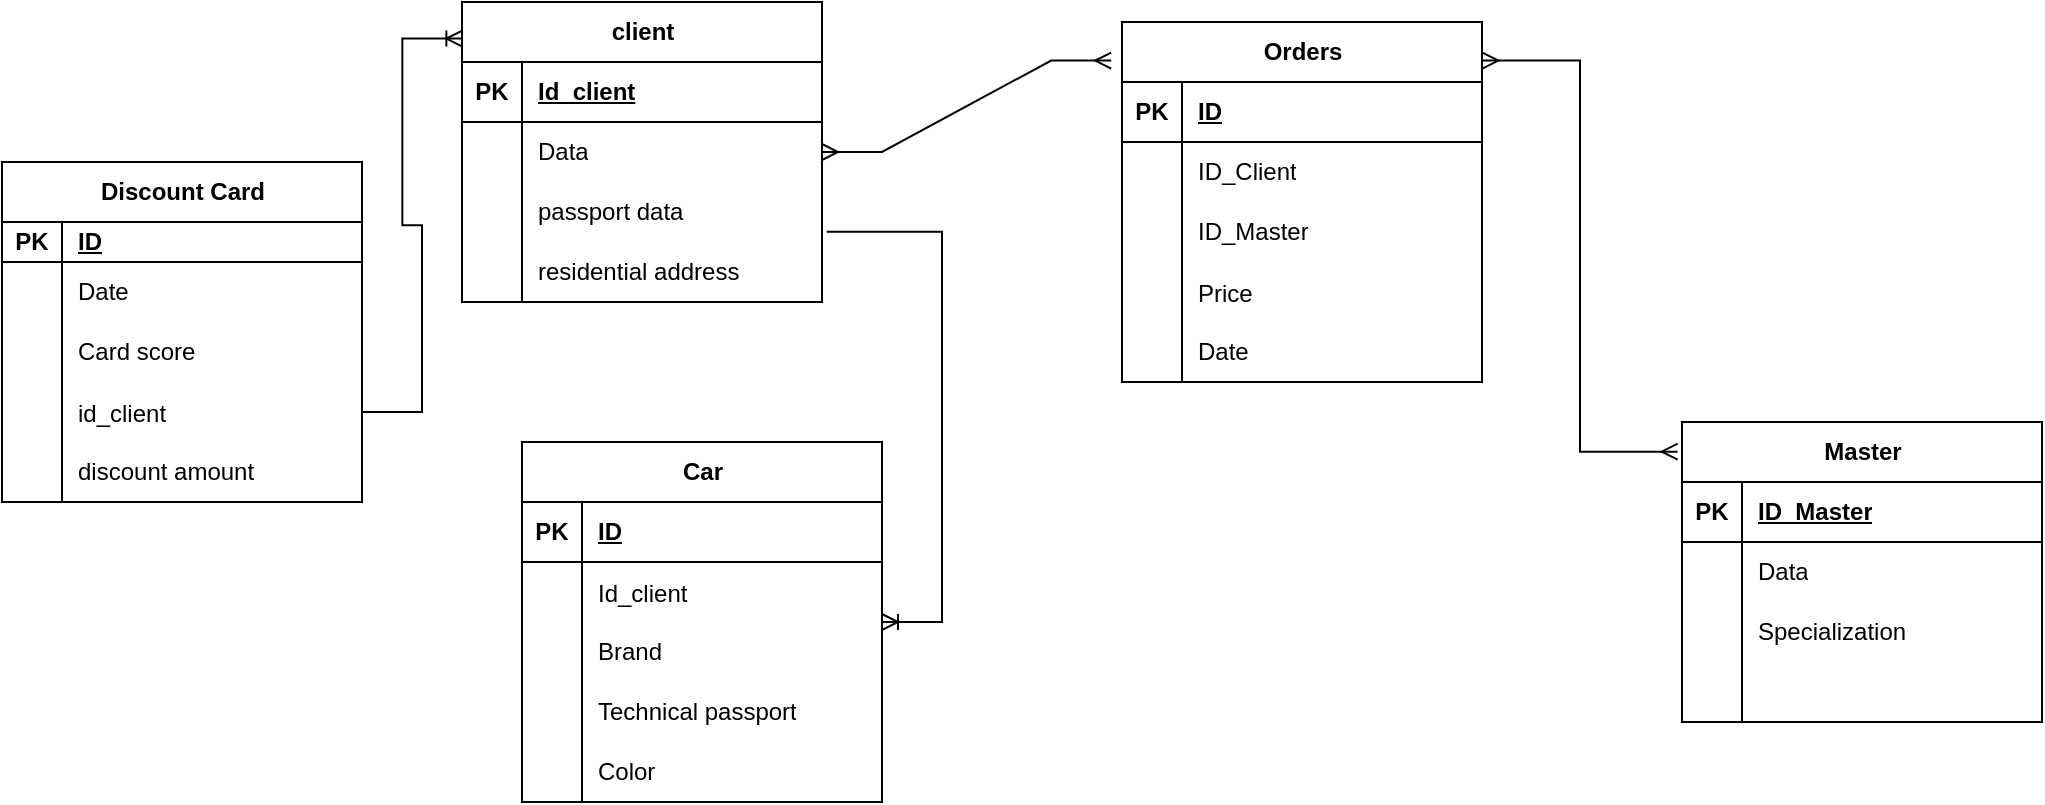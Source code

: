 <mxfile version="21.7.5" type="github">
  <diagram id="C5RBs43oDa-KdzZeNtuy" name="Page-1">
    <mxGraphModel dx="2015" dy="551" grid="1" gridSize="10" guides="1" tooltips="1" connect="1" arrows="1" fold="1" page="1" pageScale="1" pageWidth="827" pageHeight="1169" math="0" shadow="0">
      <root>
        <mxCell id="WIyWlLk6GJQsqaUBKTNV-0" />
        <mxCell id="WIyWlLk6GJQsqaUBKTNV-1" parent="WIyWlLk6GJQsqaUBKTNV-0" />
        <mxCell id="Z-DoUQUSaYH_bPzFhs2x-3" value="" style="shape=tableRow;horizontal=0;startSize=0;swimlaneHead=0;swimlaneBody=0;fillColor=none;collapsible=0;dropTarget=0;points=[[0,0.5],[1,0.5]];portConstraint=eastwest;top=0;left=0;right=0;bottom=0;" vertex="1" parent="WIyWlLk6GJQsqaUBKTNV-1">
          <mxGeometry x="20" y="70" width="180" height="40" as="geometry" />
        </mxCell>
        <mxCell id="Z-DoUQUSaYH_bPzFhs2x-12" value="Car" style="shape=table;startSize=30;container=1;collapsible=1;childLayout=tableLayout;fixedRows=1;rowLines=0;fontStyle=1;align=center;resizeLast=1;html=1;" vertex="1" parent="WIyWlLk6GJQsqaUBKTNV-1">
          <mxGeometry x="40" y="250" width="180" height="180" as="geometry" />
        </mxCell>
        <mxCell id="Z-DoUQUSaYH_bPzFhs2x-13" value="" style="shape=tableRow;horizontal=0;startSize=0;swimlaneHead=0;swimlaneBody=0;fillColor=none;collapsible=0;dropTarget=0;points=[[0,0.5],[1,0.5]];portConstraint=eastwest;top=0;left=0;right=0;bottom=1;" vertex="1" parent="Z-DoUQUSaYH_bPzFhs2x-12">
          <mxGeometry y="30" width="180" height="30" as="geometry" />
        </mxCell>
        <mxCell id="Z-DoUQUSaYH_bPzFhs2x-14" value="PK" style="shape=partialRectangle;connectable=0;fillColor=none;top=0;left=0;bottom=0;right=0;fontStyle=1;overflow=hidden;whiteSpace=wrap;html=1;" vertex="1" parent="Z-DoUQUSaYH_bPzFhs2x-13">
          <mxGeometry width="30" height="30" as="geometry">
            <mxRectangle width="30" height="30" as="alternateBounds" />
          </mxGeometry>
        </mxCell>
        <mxCell id="Z-DoUQUSaYH_bPzFhs2x-15" value="ID" style="shape=partialRectangle;connectable=0;fillColor=none;top=0;left=0;bottom=0;right=0;align=left;spacingLeft=6;fontStyle=5;overflow=hidden;whiteSpace=wrap;html=1;" vertex="1" parent="Z-DoUQUSaYH_bPzFhs2x-13">
          <mxGeometry x="30" width="150" height="30" as="geometry">
            <mxRectangle width="150" height="30" as="alternateBounds" />
          </mxGeometry>
        </mxCell>
        <mxCell id="Z-DoUQUSaYH_bPzFhs2x-154" value="" style="shape=tableRow;horizontal=0;startSize=0;swimlaneHead=0;swimlaneBody=0;fillColor=none;collapsible=0;dropTarget=0;points=[[0,0.5],[1,0.5]];portConstraint=eastwest;top=0;left=0;right=0;bottom=0;" vertex="1" parent="Z-DoUQUSaYH_bPzFhs2x-12">
          <mxGeometry y="60" width="180" height="30" as="geometry" />
        </mxCell>
        <mxCell id="Z-DoUQUSaYH_bPzFhs2x-155" value="" style="shape=partialRectangle;connectable=0;fillColor=none;top=0;left=0;bottom=0;right=0;editable=1;overflow=hidden;" vertex="1" parent="Z-DoUQUSaYH_bPzFhs2x-154">
          <mxGeometry width="30" height="30" as="geometry">
            <mxRectangle width="30" height="30" as="alternateBounds" />
          </mxGeometry>
        </mxCell>
        <mxCell id="Z-DoUQUSaYH_bPzFhs2x-156" value="Id_client" style="shape=partialRectangle;connectable=0;fillColor=none;top=0;left=0;bottom=0;right=0;align=left;spacingLeft=6;overflow=hidden;" vertex="1" parent="Z-DoUQUSaYH_bPzFhs2x-154">
          <mxGeometry x="30" width="150" height="30" as="geometry">
            <mxRectangle width="150" height="30" as="alternateBounds" />
          </mxGeometry>
        </mxCell>
        <mxCell id="Z-DoUQUSaYH_bPzFhs2x-16" value="" style="shape=tableRow;horizontal=0;startSize=0;swimlaneHead=0;swimlaneBody=0;fillColor=none;collapsible=0;dropTarget=0;points=[[0,0.5],[1,0.5]];portConstraint=eastwest;top=0;left=0;right=0;bottom=0;" vertex="1" parent="Z-DoUQUSaYH_bPzFhs2x-12">
          <mxGeometry y="90" width="180" height="30" as="geometry" />
        </mxCell>
        <mxCell id="Z-DoUQUSaYH_bPzFhs2x-17" value="" style="shape=partialRectangle;connectable=0;fillColor=none;top=0;left=0;bottom=0;right=0;editable=1;overflow=hidden;whiteSpace=wrap;html=1;" vertex="1" parent="Z-DoUQUSaYH_bPzFhs2x-16">
          <mxGeometry width="30" height="30" as="geometry">
            <mxRectangle width="30" height="30" as="alternateBounds" />
          </mxGeometry>
        </mxCell>
        <mxCell id="Z-DoUQUSaYH_bPzFhs2x-18" value="Brand" style="shape=partialRectangle;connectable=0;fillColor=none;top=0;left=0;bottom=0;right=0;align=left;spacingLeft=6;overflow=hidden;whiteSpace=wrap;html=1;" vertex="1" parent="Z-DoUQUSaYH_bPzFhs2x-16">
          <mxGeometry x="30" width="150" height="30" as="geometry">
            <mxRectangle width="150" height="30" as="alternateBounds" />
          </mxGeometry>
        </mxCell>
        <mxCell id="Z-DoUQUSaYH_bPzFhs2x-19" value="" style="shape=tableRow;horizontal=0;startSize=0;swimlaneHead=0;swimlaneBody=0;fillColor=none;collapsible=0;dropTarget=0;points=[[0,0.5],[1,0.5]];portConstraint=eastwest;top=0;left=0;right=0;bottom=0;" vertex="1" parent="Z-DoUQUSaYH_bPzFhs2x-12">
          <mxGeometry y="120" width="180" height="30" as="geometry" />
        </mxCell>
        <mxCell id="Z-DoUQUSaYH_bPzFhs2x-20" value="" style="shape=partialRectangle;connectable=0;fillColor=none;top=0;left=0;bottom=0;right=0;editable=1;overflow=hidden;whiteSpace=wrap;html=1;" vertex="1" parent="Z-DoUQUSaYH_bPzFhs2x-19">
          <mxGeometry width="30" height="30" as="geometry">
            <mxRectangle width="30" height="30" as="alternateBounds" />
          </mxGeometry>
        </mxCell>
        <mxCell id="Z-DoUQUSaYH_bPzFhs2x-21" value="Technical passport" style="shape=partialRectangle;connectable=0;fillColor=none;top=0;left=0;bottom=0;right=0;align=left;spacingLeft=6;overflow=hidden;whiteSpace=wrap;html=1;" vertex="1" parent="Z-DoUQUSaYH_bPzFhs2x-19">
          <mxGeometry x="30" width="150" height="30" as="geometry">
            <mxRectangle width="150" height="30" as="alternateBounds" />
          </mxGeometry>
        </mxCell>
        <mxCell id="Z-DoUQUSaYH_bPzFhs2x-22" value="" style="shape=tableRow;horizontal=0;startSize=0;swimlaneHead=0;swimlaneBody=0;fillColor=none;collapsible=0;dropTarget=0;points=[[0,0.5],[1,0.5]];portConstraint=eastwest;top=0;left=0;right=0;bottom=0;" vertex="1" parent="Z-DoUQUSaYH_bPzFhs2x-12">
          <mxGeometry y="150" width="180" height="30" as="geometry" />
        </mxCell>
        <mxCell id="Z-DoUQUSaYH_bPzFhs2x-23" value="" style="shape=partialRectangle;connectable=0;fillColor=none;top=0;left=0;bottom=0;right=0;editable=1;overflow=hidden;whiteSpace=wrap;html=1;" vertex="1" parent="Z-DoUQUSaYH_bPzFhs2x-22">
          <mxGeometry width="30" height="30" as="geometry">
            <mxRectangle width="30" height="30" as="alternateBounds" />
          </mxGeometry>
        </mxCell>
        <mxCell id="Z-DoUQUSaYH_bPzFhs2x-24" value="Color" style="shape=partialRectangle;connectable=0;fillColor=none;top=0;left=0;bottom=0;right=0;align=left;spacingLeft=6;overflow=hidden;whiteSpace=wrap;html=1;" vertex="1" parent="Z-DoUQUSaYH_bPzFhs2x-22">
          <mxGeometry x="30" width="150" height="30" as="geometry">
            <mxRectangle width="150" height="30" as="alternateBounds" />
          </mxGeometry>
        </mxCell>
        <mxCell id="Z-DoUQUSaYH_bPzFhs2x-79" value="Orders" style="shape=table;startSize=30;container=1;collapsible=1;childLayout=tableLayout;fixedRows=1;rowLines=0;fontStyle=1;align=center;resizeLast=1;html=1;" vertex="1" parent="WIyWlLk6GJQsqaUBKTNV-1">
          <mxGeometry x="340" y="40" width="180" height="180" as="geometry" />
        </mxCell>
        <mxCell id="Z-DoUQUSaYH_bPzFhs2x-80" value="" style="shape=tableRow;horizontal=0;startSize=0;swimlaneHead=0;swimlaneBody=0;fillColor=none;collapsible=0;dropTarget=0;points=[[0,0.5],[1,0.5]];portConstraint=eastwest;top=0;left=0;right=0;bottom=1;" vertex="1" parent="Z-DoUQUSaYH_bPzFhs2x-79">
          <mxGeometry y="30" width="180" height="30" as="geometry" />
        </mxCell>
        <mxCell id="Z-DoUQUSaYH_bPzFhs2x-81" value="PK" style="shape=partialRectangle;connectable=0;fillColor=none;top=0;left=0;bottom=0;right=0;fontStyle=1;overflow=hidden;whiteSpace=wrap;html=1;" vertex="1" parent="Z-DoUQUSaYH_bPzFhs2x-80">
          <mxGeometry width="30" height="30" as="geometry">
            <mxRectangle width="30" height="30" as="alternateBounds" />
          </mxGeometry>
        </mxCell>
        <mxCell id="Z-DoUQUSaYH_bPzFhs2x-82" value="ID" style="shape=partialRectangle;connectable=0;fillColor=none;top=0;left=0;bottom=0;right=0;align=left;spacingLeft=6;fontStyle=5;overflow=hidden;whiteSpace=wrap;html=1;" vertex="1" parent="Z-DoUQUSaYH_bPzFhs2x-80">
          <mxGeometry x="30" width="150" height="30" as="geometry">
            <mxRectangle width="150" height="30" as="alternateBounds" />
          </mxGeometry>
        </mxCell>
        <mxCell id="Z-DoUQUSaYH_bPzFhs2x-83" value="" style="shape=tableRow;horizontal=0;startSize=0;swimlaneHead=0;swimlaneBody=0;fillColor=none;collapsible=0;dropTarget=0;points=[[0,0.5],[1,0.5]];portConstraint=eastwest;top=0;left=0;right=0;bottom=0;" vertex="1" parent="Z-DoUQUSaYH_bPzFhs2x-79">
          <mxGeometry y="60" width="180" height="30" as="geometry" />
        </mxCell>
        <mxCell id="Z-DoUQUSaYH_bPzFhs2x-84" value="" style="shape=partialRectangle;connectable=0;fillColor=none;top=0;left=0;bottom=0;right=0;editable=1;overflow=hidden;whiteSpace=wrap;html=1;" vertex="1" parent="Z-DoUQUSaYH_bPzFhs2x-83">
          <mxGeometry width="30" height="30" as="geometry">
            <mxRectangle width="30" height="30" as="alternateBounds" />
          </mxGeometry>
        </mxCell>
        <mxCell id="Z-DoUQUSaYH_bPzFhs2x-85" value="ID_Client" style="shape=partialRectangle;connectable=0;fillColor=none;top=0;left=0;bottom=0;right=0;align=left;spacingLeft=6;overflow=hidden;whiteSpace=wrap;html=1;" vertex="1" parent="Z-DoUQUSaYH_bPzFhs2x-83">
          <mxGeometry x="30" width="150" height="30" as="geometry">
            <mxRectangle width="150" height="30" as="alternateBounds" />
          </mxGeometry>
        </mxCell>
        <mxCell id="Z-DoUQUSaYH_bPzFhs2x-86" value="" style="shape=tableRow;horizontal=0;startSize=0;swimlaneHead=0;swimlaneBody=0;fillColor=none;collapsible=0;dropTarget=0;points=[[0,0.5],[1,0.5]];portConstraint=eastwest;top=0;left=0;right=0;bottom=0;" vertex="1" parent="Z-DoUQUSaYH_bPzFhs2x-79">
          <mxGeometry y="90" width="180" height="30" as="geometry" />
        </mxCell>
        <mxCell id="Z-DoUQUSaYH_bPzFhs2x-87" value="" style="shape=partialRectangle;connectable=0;fillColor=none;top=0;left=0;bottom=0;right=0;editable=1;overflow=hidden;whiteSpace=wrap;html=1;" vertex="1" parent="Z-DoUQUSaYH_bPzFhs2x-86">
          <mxGeometry width="30" height="30" as="geometry">
            <mxRectangle width="30" height="30" as="alternateBounds" />
          </mxGeometry>
        </mxCell>
        <mxCell id="Z-DoUQUSaYH_bPzFhs2x-88" value="ID_Master" style="shape=partialRectangle;connectable=0;fillColor=none;top=0;left=0;bottom=0;right=0;align=left;spacingLeft=6;overflow=hidden;whiteSpace=wrap;html=1;" vertex="1" parent="Z-DoUQUSaYH_bPzFhs2x-86">
          <mxGeometry x="30" width="150" height="30" as="geometry">
            <mxRectangle width="150" height="30" as="alternateBounds" />
          </mxGeometry>
        </mxCell>
        <mxCell id="Z-DoUQUSaYH_bPzFhs2x-157" value="" style="shape=tableRow;horizontal=0;startSize=0;swimlaneHead=0;swimlaneBody=0;fillColor=none;collapsible=0;dropTarget=0;points=[[0,0.5],[1,0.5]];portConstraint=eastwest;top=0;left=0;right=0;bottom=0;" vertex="1" parent="Z-DoUQUSaYH_bPzFhs2x-79">
          <mxGeometry y="120" width="180" height="30" as="geometry" />
        </mxCell>
        <mxCell id="Z-DoUQUSaYH_bPzFhs2x-158" value="" style="shape=partialRectangle;connectable=0;fillColor=none;top=0;left=0;bottom=0;right=0;editable=1;overflow=hidden;" vertex="1" parent="Z-DoUQUSaYH_bPzFhs2x-157">
          <mxGeometry width="30" height="30" as="geometry">
            <mxRectangle width="30" height="30" as="alternateBounds" />
          </mxGeometry>
        </mxCell>
        <mxCell id="Z-DoUQUSaYH_bPzFhs2x-159" value="Price" style="shape=partialRectangle;connectable=0;fillColor=none;top=0;left=0;bottom=0;right=0;align=left;spacingLeft=6;overflow=hidden;" vertex="1" parent="Z-DoUQUSaYH_bPzFhs2x-157">
          <mxGeometry x="30" width="150" height="30" as="geometry">
            <mxRectangle width="150" height="30" as="alternateBounds" />
          </mxGeometry>
        </mxCell>
        <mxCell id="Z-DoUQUSaYH_bPzFhs2x-89" value="" style="shape=tableRow;horizontal=0;startSize=0;swimlaneHead=0;swimlaneBody=0;fillColor=none;collapsible=0;dropTarget=0;points=[[0,0.5],[1,0.5]];portConstraint=eastwest;top=0;left=0;right=0;bottom=0;" vertex="1" parent="Z-DoUQUSaYH_bPzFhs2x-79">
          <mxGeometry y="150" width="180" height="30" as="geometry" />
        </mxCell>
        <mxCell id="Z-DoUQUSaYH_bPzFhs2x-90" value="" style="shape=partialRectangle;connectable=0;fillColor=none;top=0;left=0;bottom=0;right=0;editable=1;overflow=hidden;whiteSpace=wrap;html=1;" vertex="1" parent="Z-DoUQUSaYH_bPzFhs2x-89">
          <mxGeometry width="30" height="30" as="geometry">
            <mxRectangle width="30" height="30" as="alternateBounds" />
          </mxGeometry>
        </mxCell>
        <mxCell id="Z-DoUQUSaYH_bPzFhs2x-91" value="Date" style="shape=partialRectangle;connectable=0;fillColor=none;top=0;left=0;bottom=0;right=0;align=left;spacingLeft=6;overflow=hidden;whiteSpace=wrap;html=1;" vertex="1" parent="Z-DoUQUSaYH_bPzFhs2x-89">
          <mxGeometry x="30" width="150" height="30" as="geometry">
            <mxRectangle width="150" height="30" as="alternateBounds" />
          </mxGeometry>
        </mxCell>
        <mxCell id="Z-DoUQUSaYH_bPzFhs2x-105" value="client" style="shape=table;startSize=30;container=1;collapsible=1;childLayout=tableLayout;fixedRows=1;rowLines=0;fontStyle=1;align=center;resizeLast=1;html=1;" vertex="1" parent="WIyWlLk6GJQsqaUBKTNV-1">
          <mxGeometry x="10" y="30" width="180" height="150" as="geometry" />
        </mxCell>
        <mxCell id="Z-DoUQUSaYH_bPzFhs2x-106" value="" style="shape=tableRow;horizontal=0;startSize=0;swimlaneHead=0;swimlaneBody=0;fillColor=none;collapsible=0;dropTarget=0;points=[[0,0.5],[1,0.5]];portConstraint=eastwest;top=0;left=0;right=0;bottom=1;" vertex="1" parent="Z-DoUQUSaYH_bPzFhs2x-105">
          <mxGeometry y="30" width="180" height="30" as="geometry" />
        </mxCell>
        <mxCell id="Z-DoUQUSaYH_bPzFhs2x-107" value="PK" style="shape=partialRectangle;connectable=0;fillColor=none;top=0;left=0;bottom=0;right=0;fontStyle=1;overflow=hidden;whiteSpace=wrap;html=1;" vertex="1" parent="Z-DoUQUSaYH_bPzFhs2x-106">
          <mxGeometry width="30" height="30" as="geometry">
            <mxRectangle width="30" height="30" as="alternateBounds" />
          </mxGeometry>
        </mxCell>
        <mxCell id="Z-DoUQUSaYH_bPzFhs2x-108" value="Id_client" style="shape=partialRectangle;connectable=0;fillColor=none;top=0;left=0;bottom=0;right=0;align=left;spacingLeft=6;fontStyle=5;overflow=hidden;whiteSpace=wrap;html=1;" vertex="1" parent="Z-DoUQUSaYH_bPzFhs2x-106">
          <mxGeometry x="30" width="150" height="30" as="geometry">
            <mxRectangle width="150" height="30" as="alternateBounds" />
          </mxGeometry>
        </mxCell>
        <mxCell id="Z-DoUQUSaYH_bPzFhs2x-109" value="" style="shape=tableRow;horizontal=0;startSize=0;swimlaneHead=0;swimlaneBody=0;fillColor=none;collapsible=0;dropTarget=0;points=[[0,0.5],[1,0.5]];portConstraint=eastwest;top=0;left=0;right=0;bottom=0;" vertex="1" parent="Z-DoUQUSaYH_bPzFhs2x-105">
          <mxGeometry y="60" width="180" height="30" as="geometry" />
        </mxCell>
        <mxCell id="Z-DoUQUSaYH_bPzFhs2x-110" value="" style="shape=partialRectangle;connectable=0;fillColor=none;top=0;left=0;bottom=0;right=0;editable=1;overflow=hidden;whiteSpace=wrap;html=1;" vertex="1" parent="Z-DoUQUSaYH_bPzFhs2x-109">
          <mxGeometry width="30" height="30" as="geometry">
            <mxRectangle width="30" height="30" as="alternateBounds" />
          </mxGeometry>
        </mxCell>
        <mxCell id="Z-DoUQUSaYH_bPzFhs2x-111" value="Data" style="shape=partialRectangle;connectable=0;fillColor=none;top=0;left=0;bottom=0;right=0;align=left;spacingLeft=6;overflow=hidden;whiteSpace=wrap;html=1;" vertex="1" parent="Z-DoUQUSaYH_bPzFhs2x-109">
          <mxGeometry x="30" width="150" height="30" as="geometry">
            <mxRectangle width="150" height="30" as="alternateBounds" />
          </mxGeometry>
        </mxCell>
        <mxCell id="Z-DoUQUSaYH_bPzFhs2x-112" value="" style="shape=tableRow;horizontal=0;startSize=0;swimlaneHead=0;swimlaneBody=0;fillColor=none;collapsible=0;dropTarget=0;points=[[0,0.5],[1,0.5]];portConstraint=eastwest;top=0;left=0;right=0;bottom=0;" vertex="1" parent="Z-DoUQUSaYH_bPzFhs2x-105">
          <mxGeometry y="90" width="180" height="30" as="geometry" />
        </mxCell>
        <mxCell id="Z-DoUQUSaYH_bPzFhs2x-113" value="" style="shape=partialRectangle;connectable=0;fillColor=none;top=0;left=0;bottom=0;right=0;editable=1;overflow=hidden;whiteSpace=wrap;html=1;" vertex="1" parent="Z-DoUQUSaYH_bPzFhs2x-112">
          <mxGeometry width="30" height="30" as="geometry">
            <mxRectangle width="30" height="30" as="alternateBounds" />
          </mxGeometry>
        </mxCell>
        <mxCell id="Z-DoUQUSaYH_bPzFhs2x-114" value="passport data" style="shape=partialRectangle;connectable=0;fillColor=none;top=0;left=0;bottom=0;right=0;align=left;spacingLeft=6;overflow=hidden;whiteSpace=wrap;html=1;" vertex="1" parent="Z-DoUQUSaYH_bPzFhs2x-112">
          <mxGeometry x="30" width="150" height="30" as="geometry">
            <mxRectangle width="150" height="30" as="alternateBounds" />
          </mxGeometry>
        </mxCell>
        <mxCell id="Z-DoUQUSaYH_bPzFhs2x-115" value="" style="shape=tableRow;horizontal=0;startSize=0;swimlaneHead=0;swimlaneBody=0;fillColor=none;collapsible=0;dropTarget=0;points=[[0,0.5],[1,0.5]];portConstraint=eastwest;top=0;left=0;right=0;bottom=0;" vertex="1" parent="Z-DoUQUSaYH_bPzFhs2x-105">
          <mxGeometry y="120" width="180" height="30" as="geometry" />
        </mxCell>
        <mxCell id="Z-DoUQUSaYH_bPzFhs2x-116" value="" style="shape=partialRectangle;connectable=0;fillColor=none;top=0;left=0;bottom=0;right=0;editable=1;overflow=hidden;whiteSpace=wrap;html=1;" vertex="1" parent="Z-DoUQUSaYH_bPzFhs2x-115">
          <mxGeometry width="30" height="30" as="geometry">
            <mxRectangle width="30" height="30" as="alternateBounds" />
          </mxGeometry>
        </mxCell>
        <mxCell id="Z-DoUQUSaYH_bPzFhs2x-117" value="residential address" style="shape=partialRectangle;connectable=0;fillColor=none;top=0;left=0;bottom=0;right=0;align=left;spacingLeft=6;overflow=hidden;whiteSpace=wrap;html=1;" vertex="1" parent="Z-DoUQUSaYH_bPzFhs2x-115">
          <mxGeometry x="30" width="150" height="30" as="geometry">
            <mxRectangle width="150" height="30" as="alternateBounds" />
          </mxGeometry>
        </mxCell>
        <mxCell id="Z-DoUQUSaYH_bPzFhs2x-118" value="Discount Card" style="shape=table;startSize=30;container=1;collapsible=1;childLayout=tableLayout;fixedRows=1;rowLines=0;fontStyle=1;align=center;resizeLast=1;html=1;" vertex="1" parent="WIyWlLk6GJQsqaUBKTNV-1">
          <mxGeometry x="-220" y="110" width="180" height="170" as="geometry" />
        </mxCell>
        <mxCell id="Z-DoUQUSaYH_bPzFhs2x-119" value="" style="shape=tableRow;horizontal=0;startSize=0;swimlaneHead=0;swimlaneBody=0;fillColor=none;collapsible=0;dropTarget=0;points=[[0,0.5],[1,0.5]];portConstraint=eastwest;top=0;left=0;right=0;bottom=1;" vertex="1" parent="Z-DoUQUSaYH_bPzFhs2x-118">
          <mxGeometry y="30" width="180" height="20" as="geometry" />
        </mxCell>
        <mxCell id="Z-DoUQUSaYH_bPzFhs2x-120" value="PK" style="shape=partialRectangle;connectable=0;fillColor=none;top=0;left=0;bottom=0;right=0;fontStyle=1;overflow=hidden;whiteSpace=wrap;html=1;" vertex="1" parent="Z-DoUQUSaYH_bPzFhs2x-119">
          <mxGeometry width="30" height="20" as="geometry">
            <mxRectangle width="30" height="20" as="alternateBounds" />
          </mxGeometry>
        </mxCell>
        <mxCell id="Z-DoUQUSaYH_bPzFhs2x-121" value="ID" style="shape=partialRectangle;connectable=0;fillColor=none;top=0;left=0;bottom=0;right=0;align=left;spacingLeft=6;fontStyle=5;overflow=hidden;whiteSpace=wrap;html=1;" vertex="1" parent="Z-DoUQUSaYH_bPzFhs2x-119">
          <mxGeometry x="30" width="150" height="20" as="geometry">
            <mxRectangle width="150" height="20" as="alternateBounds" />
          </mxGeometry>
        </mxCell>
        <mxCell id="Z-DoUQUSaYH_bPzFhs2x-122" value="" style="shape=tableRow;horizontal=0;startSize=0;swimlaneHead=0;swimlaneBody=0;fillColor=none;collapsible=0;dropTarget=0;points=[[0,0.5],[1,0.5]];portConstraint=eastwest;top=0;left=0;right=0;bottom=0;" vertex="1" parent="Z-DoUQUSaYH_bPzFhs2x-118">
          <mxGeometry y="50" width="180" height="30" as="geometry" />
        </mxCell>
        <mxCell id="Z-DoUQUSaYH_bPzFhs2x-123" value="" style="shape=partialRectangle;connectable=0;fillColor=none;top=0;left=0;bottom=0;right=0;editable=1;overflow=hidden;whiteSpace=wrap;html=1;" vertex="1" parent="Z-DoUQUSaYH_bPzFhs2x-122">
          <mxGeometry width="30" height="30" as="geometry">
            <mxRectangle width="30" height="30" as="alternateBounds" />
          </mxGeometry>
        </mxCell>
        <mxCell id="Z-DoUQUSaYH_bPzFhs2x-124" value="Date" style="shape=partialRectangle;connectable=0;fillColor=none;top=0;left=0;bottom=0;right=0;align=left;spacingLeft=6;overflow=hidden;whiteSpace=wrap;html=1;" vertex="1" parent="Z-DoUQUSaYH_bPzFhs2x-122">
          <mxGeometry x="30" width="150" height="30" as="geometry">
            <mxRectangle width="150" height="30" as="alternateBounds" />
          </mxGeometry>
        </mxCell>
        <mxCell id="Z-DoUQUSaYH_bPzFhs2x-125" value="" style="shape=tableRow;horizontal=0;startSize=0;swimlaneHead=0;swimlaneBody=0;fillColor=none;collapsible=0;dropTarget=0;points=[[0,0.5],[1,0.5]];portConstraint=eastwest;top=0;left=0;right=0;bottom=0;" vertex="1" parent="Z-DoUQUSaYH_bPzFhs2x-118">
          <mxGeometry y="80" width="180" height="30" as="geometry" />
        </mxCell>
        <mxCell id="Z-DoUQUSaYH_bPzFhs2x-126" value="" style="shape=partialRectangle;connectable=0;fillColor=none;top=0;left=0;bottom=0;right=0;editable=1;overflow=hidden;whiteSpace=wrap;html=1;" vertex="1" parent="Z-DoUQUSaYH_bPzFhs2x-125">
          <mxGeometry width="30" height="30" as="geometry">
            <mxRectangle width="30" height="30" as="alternateBounds" />
          </mxGeometry>
        </mxCell>
        <mxCell id="Z-DoUQUSaYH_bPzFhs2x-127" value="Card score" style="shape=partialRectangle;connectable=0;fillColor=none;top=0;left=0;bottom=0;right=0;align=left;spacingLeft=6;overflow=hidden;whiteSpace=wrap;html=1;" vertex="1" parent="Z-DoUQUSaYH_bPzFhs2x-125">
          <mxGeometry x="30" width="150" height="30" as="geometry">
            <mxRectangle width="150" height="30" as="alternateBounds" />
          </mxGeometry>
        </mxCell>
        <mxCell id="Z-DoUQUSaYH_bPzFhs2x-144" value="" style="shape=tableRow;horizontal=0;startSize=0;swimlaneHead=0;swimlaneBody=0;fillColor=none;collapsible=0;dropTarget=0;points=[[0,0.5],[1,0.5]];portConstraint=eastwest;top=0;left=0;right=0;bottom=0;" vertex="1" parent="Z-DoUQUSaYH_bPzFhs2x-118">
          <mxGeometry y="110" width="180" height="30" as="geometry" />
        </mxCell>
        <mxCell id="Z-DoUQUSaYH_bPzFhs2x-145" value="" style="shape=partialRectangle;connectable=0;fillColor=none;top=0;left=0;bottom=0;right=0;editable=1;overflow=hidden;" vertex="1" parent="Z-DoUQUSaYH_bPzFhs2x-144">
          <mxGeometry width="30" height="30" as="geometry">
            <mxRectangle width="30" height="30" as="alternateBounds" />
          </mxGeometry>
        </mxCell>
        <mxCell id="Z-DoUQUSaYH_bPzFhs2x-146" value="id_client" style="shape=partialRectangle;connectable=0;fillColor=none;top=0;left=0;bottom=0;right=0;align=left;spacingLeft=6;overflow=hidden;" vertex="1" parent="Z-DoUQUSaYH_bPzFhs2x-144">
          <mxGeometry x="30" width="150" height="30" as="geometry">
            <mxRectangle width="150" height="30" as="alternateBounds" />
          </mxGeometry>
        </mxCell>
        <mxCell id="Z-DoUQUSaYH_bPzFhs2x-128" value="" style="shape=tableRow;horizontal=0;startSize=0;swimlaneHead=0;swimlaneBody=0;fillColor=none;collapsible=0;dropTarget=0;points=[[0,0.5],[1,0.5]];portConstraint=eastwest;top=0;left=0;right=0;bottom=0;" vertex="1" parent="Z-DoUQUSaYH_bPzFhs2x-118">
          <mxGeometry y="140" width="180" height="30" as="geometry" />
        </mxCell>
        <mxCell id="Z-DoUQUSaYH_bPzFhs2x-129" value="" style="shape=partialRectangle;connectable=0;fillColor=none;top=0;left=0;bottom=0;right=0;editable=1;overflow=hidden;whiteSpace=wrap;html=1;" vertex="1" parent="Z-DoUQUSaYH_bPzFhs2x-128">
          <mxGeometry width="30" height="30" as="geometry">
            <mxRectangle width="30" height="30" as="alternateBounds" />
          </mxGeometry>
        </mxCell>
        <mxCell id="Z-DoUQUSaYH_bPzFhs2x-130" value="discount amount" style="shape=partialRectangle;connectable=0;fillColor=none;top=0;left=0;bottom=0;right=0;align=left;spacingLeft=6;overflow=hidden;whiteSpace=wrap;html=1;" vertex="1" parent="Z-DoUQUSaYH_bPzFhs2x-128">
          <mxGeometry x="30" width="150" height="30" as="geometry">
            <mxRectangle width="150" height="30" as="alternateBounds" />
          </mxGeometry>
        </mxCell>
        <mxCell id="Z-DoUQUSaYH_bPzFhs2x-147" value="" style="edgeStyle=entityRelationEdgeStyle;fontSize=12;html=1;endArrow=ERoneToMany;rounded=0;exitX=1;exitY=0.5;exitDx=0;exitDy=0;entryX=0.001;entryY=0.122;entryDx=0;entryDy=0;entryPerimeter=0;" edge="1" parent="WIyWlLk6GJQsqaUBKTNV-1" source="Z-DoUQUSaYH_bPzFhs2x-144" target="Z-DoUQUSaYH_bPzFhs2x-105">
          <mxGeometry width="100" height="100" relative="1" as="geometry">
            <mxPoint x="-40" y="210" as="sourcePoint" />
            <mxPoint x="60" y="110" as="targetPoint" />
          </mxGeometry>
        </mxCell>
        <mxCell id="Z-DoUQUSaYH_bPzFhs2x-148" value="" style="edgeStyle=entityRelationEdgeStyle;fontSize=12;html=1;endArrow=ERmany;startArrow=ERmany;rounded=0;exitX=1;exitY=0.5;exitDx=0;exitDy=0;entryX=-0.03;entryY=0.107;entryDx=0;entryDy=0;entryPerimeter=0;" edge="1" parent="WIyWlLk6GJQsqaUBKTNV-1" source="Z-DoUQUSaYH_bPzFhs2x-109" target="Z-DoUQUSaYH_bPzFhs2x-79">
          <mxGeometry width="100" height="100" relative="1" as="geometry">
            <mxPoint x="230" y="110" as="sourcePoint" />
            <mxPoint x="330" y="10" as="targetPoint" />
          </mxGeometry>
        </mxCell>
        <mxCell id="Z-DoUQUSaYH_bPzFhs2x-153" value="" style="edgeStyle=entityRelationEdgeStyle;fontSize=12;html=1;endArrow=ERoneToMany;rounded=0;exitX=1.013;exitY=-0.17;exitDx=0;exitDy=0;exitPerimeter=0;" edge="1" parent="WIyWlLk6GJQsqaUBKTNV-1" source="Z-DoUQUSaYH_bPzFhs2x-115" target="Z-DoUQUSaYH_bPzFhs2x-12">
          <mxGeometry width="100" height="100" relative="1" as="geometry">
            <mxPoint x="190" y="280" as="sourcePoint" />
            <mxPoint x="136" y="269" as="targetPoint" />
          </mxGeometry>
        </mxCell>
        <mxCell id="Z-DoUQUSaYH_bPzFhs2x-160" value="Master" style="shape=table;startSize=30;container=1;collapsible=1;childLayout=tableLayout;fixedRows=1;rowLines=0;fontStyle=1;align=center;resizeLast=1;html=1;" vertex="1" parent="WIyWlLk6GJQsqaUBKTNV-1">
          <mxGeometry x="620" y="240" width="180" height="150" as="geometry" />
        </mxCell>
        <mxCell id="Z-DoUQUSaYH_bPzFhs2x-161" value="" style="shape=tableRow;horizontal=0;startSize=0;swimlaneHead=0;swimlaneBody=0;fillColor=none;collapsible=0;dropTarget=0;points=[[0,0.5],[1,0.5]];portConstraint=eastwest;top=0;left=0;right=0;bottom=1;" vertex="1" parent="Z-DoUQUSaYH_bPzFhs2x-160">
          <mxGeometry y="30" width="180" height="30" as="geometry" />
        </mxCell>
        <mxCell id="Z-DoUQUSaYH_bPzFhs2x-162" value="PK" style="shape=partialRectangle;connectable=0;fillColor=none;top=0;left=0;bottom=0;right=0;fontStyle=1;overflow=hidden;whiteSpace=wrap;html=1;" vertex="1" parent="Z-DoUQUSaYH_bPzFhs2x-161">
          <mxGeometry width="30" height="30" as="geometry">
            <mxRectangle width="30" height="30" as="alternateBounds" />
          </mxGeometry>
        </mxCell>
        <mxCell id="Z-DoUQUSaYH_bPzFhs2x-163" value="ID_Master" style="shape=partialRectangle;connectable=0;fillColor=none;top=0;left=0;bottom=0;right=0;align=left;spacingLeft=6;fontStyle=5;overflow=hidden;whiteSpace=wrap;html=1;" vertex="1" parent="Z-DoUQUSaYH_bPzFhs2x-161">
          <mxGeometry x="30" width="150" height="30" as="geometry">
            <mxRectangle width="150" height="30" as="alternateBounds" />
          </mxGeometry>
        </mxCell>
        <mxCell id="Z-DoUQUSaYH_bPzFhs2x-164" value="" style="shape=tableRow;horizontal=0;startSize=0;swimlaneHead=0;swimlaneBody=0;fillColor=none;collapsible=0;dropTarget=0;points=[[0,0.5],[1,0.5]];portConstraint=eastwest;top=0;left=0;right=0;bottom=0;" vertex="1" parent="Z-DoUQUSaYH_bPzFhs2x-160">
          <mxGeometry y="60" width="180" height="30" as="geometry" />
        </mxCell>
        <mxCell id="Z-DoUQUSaYH_bPzFhs2x-165" value="" style="shape=partialRectangle;connectable=0;fillColor=none;top=0;left=0;bottom=0;right=0;editable=1;overflow=hidden;whiteSpace=wrap;html=1;" vertex="1" parent="Z-DoUQUSaYH_bPzFhs2x-164">
          <mxGeometry width="30" height="30" as="geometry">
            <mxRectangle width="30" height="30" as="alternateBounds" />
          </mxGeometry>
        </mxCell>
        <mxCell id="Z-DoUQUSaYH_bPzFhs2x-166" value="Data" style="shape=partialRectangle;connectable=0;fillColor=none;top=0;left=0;bottom=0;right=0;align=left;spacingLeft=6;overflow=hidden;whiteSpace=wrap;html=1;" vertex="1" parent="Z-DoUQUSaYH_bPzFhs2x-164">
          <mxGeometry x="30" width="150" height="30" as="geometry">
            <mxRectangle width="150" height="30" as="alternateBounds" />
          </mxGeometry>
        </mxCell>
        <mxCell id="Z-DoUQUSaYH_bPzFhs2x-167" value="" style="shape=tableRow;horizontal=0;startSize=0;swimlaneHead=0;swimlaneBody=0;fillColor=none;collapsible=0;dropTarget=0;points=[[0,0.5],[1,0.5]];portConstraint=eastwest;top=0;left=0;right=0;bottom=0;" vertex="1" parent="Z-DoUQUSaYH_bPzFhs2x-160">
          <mxGeometry y="90" width="180" height="30" as="geometry" />
        </mxCell>
        <mxCell id="Z-DoUQUSaYH_bPzFhs2x-168" value="" style="shape=partialRectangle;connectable=0;fillColor=none;top=0;left=0;bottom=0;right=0;editable=1;overflow=hidden;whiteSpace=wrap;html=1;" vertex="1" parent="Z-DoUQUSaYH_bPzFhs2x-167">
          <mxGeometry width="30" height="30" as="geometry">
            <mxRectangle width="30" height="30" as="alternateBounds" />
          </mxGeometry>
        </mxCell>
        <mxCell id="Z-DoUQUSaYH_bPzFhs2x-169" value="Specialization" style="shape=partialRectangle;connectable=0;fillColor=none;top=0;left=0;bottom=0;right=0;align=left;spacingLeft=6;overflow=hidden;whiteSpace=wrap;html=1;" vertex="1" parent="Z-DoUQUSaYH_bPzFhs2x-167">
          <mxGeometry x="30" width="150" height="30" as="geometry">
            <mxRectangle width="150" height="30" as="alternateBounds" />
          </mxGeometry>
        </mxCell>
        <mxCell id="Z-DoUQUSaYH_bPzFhs2x-170" value="" style="shape=tableRow;horizontal=0;startSize=0;swimlaneHead=0;swimlaneBody=0;fillColor=none;collapsible=0;dropTarget=0;points=[[0,0.5],[1,0.5]];portConstraint=eastwest;top=0;left=0;right=0;bottom=0;" vertex="1" parent="Z-DoUQUSaYH_bPzFhs2x-160">
          <mxGeometry y="120" width="180" height="30" as="geometry" />
        </mxCell>
        <mxCell id="Z-DoUQUSaYH_bPzFhs2x-171" value="" style="shape=partialRectangle;connectable=0;fillColor=none;top=0;left=0;bottom=0;right=0;editable=1;overflow=hidden;whiteSpace=wrap;html=1;" vertex="1" parent="Z-DoUQUSaYH_bPzFhs2x-170">
          <mxGeometry width="30" height="30" as="geometry">
            <mxRectangle width="30" height="30" as="alternateBounds" />
          </mxGeometry>
        </mxCell>
        <mxCell id="Z-DoUQUSaYH_bPzFhs2x-172" value="" style="shape=partialRectangle;connectable=0;fillColor=none;top=0;left=0;bottom=0;right=0;align=left;spacingLeft=6;overflow=hidden;whiteSpace=wrap;html=1;" vertex="1" parent="Z-DoUQUSaYH_bPzFhs2x-170">
          <mxGeometry x="30" width="150" height="30" as="geometry">
            <mxRectangle width="150" height="30" as="alternateBounds" />
          </mxGeometry>
        </mxCell>
        <mxCell id="Z-DoUQUSaYH_bPzFhs2x-173" value="" style="fontSize=12;html=1;endArrow=ERmany;startArrow=ERmany;rounded=0;exitX=-0.012;exitY=0.099;exitDx=0;exitDy=0;exitPerimeter=0;entryX=1.001;entryY=0.107;entryDx=0;entryDy=0;entryPerimeter=0;edgeStyle=elbowEdgeStyle;" edge="1" parent="WIyWlLk6GJQsqaUBKTNV-1" source="Z-DoUQUSaYH_bPzFhs2x-160" target="Z-DoUQUSaYH_bPzFhs2x-79">
          <mxGeometry width="100" height="100" relative="1" as="geometry">
            <mxPoint x="710" y="250" as="sourcePoint" />
            <mxPoint x="590" y="100" as="targetPoint" />
          </mxGeometry>
        </mxCell>
      </root>
    </mxGraphModel>
  </diagram>
</mxfile>
